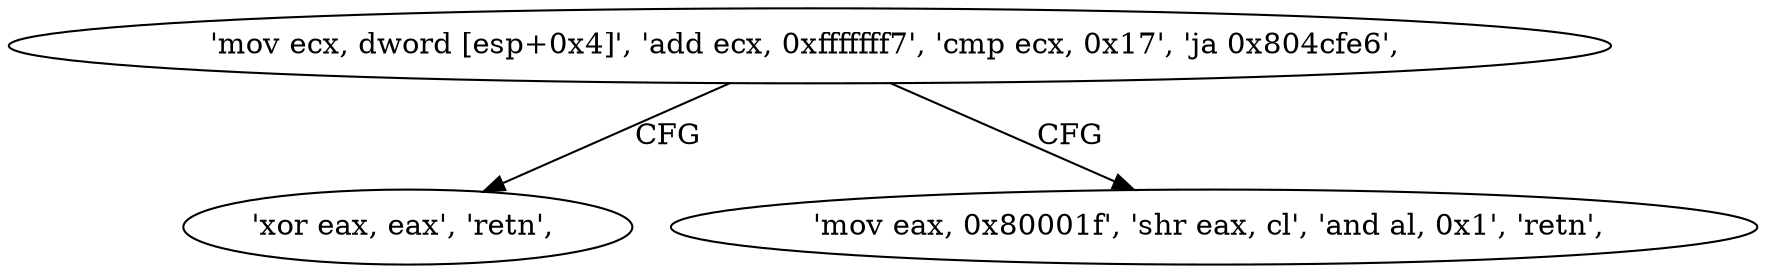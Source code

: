 digraph "func" {
"134533072" [label = "'mov ecx, dword [esp+0x4]', 'add ecx, 0xfffffff7', 'cmp ecx, 0x17', 'ja 0x804cfe6', " ]
"134533094" [label = "'xor eax, eax', 'retn', " ]
"134533084" [label = "'mov eax, 0x80001f', 'shr eax, cl', 'and al, 0x1', 'retn', " ]
"134533072" -> "134533094" [ label = "CFG" ]
"134533072" -> "134533084" [ label = "CFG" ]
}
